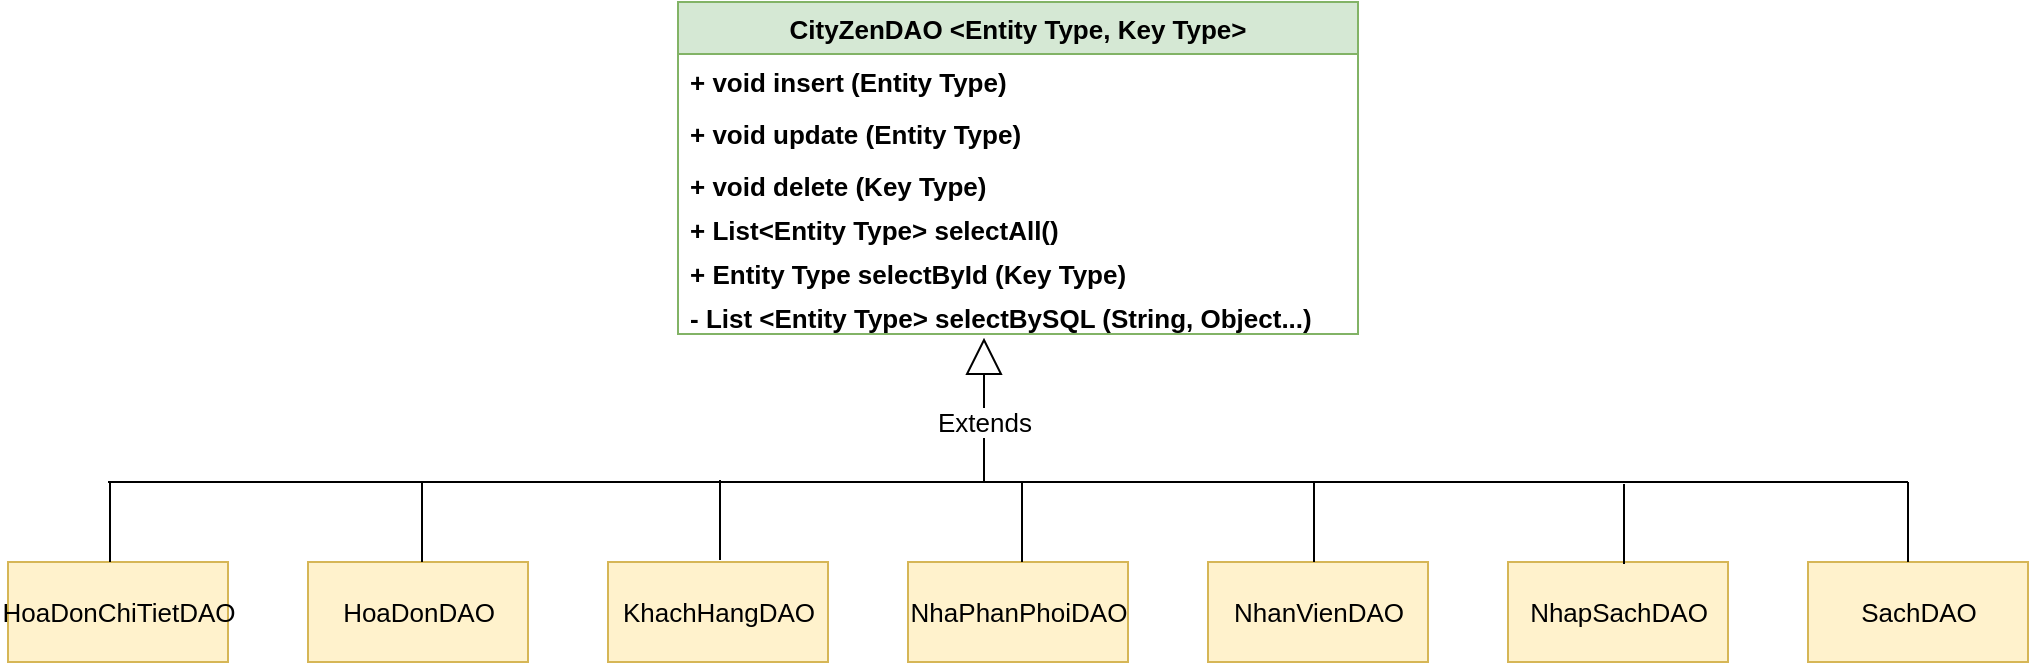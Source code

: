 <mxfile version="15.7.4" type="device" pages="5"><diagram id="RlpmyLaj0F6CDln86ksn" name="DAO"><mxGraphModel dx="4521" dy="688" grid="1" gridSize="10" guides="1" tooltips="1" connect="1" arrows="1" fold="1" page="1" pageScale="1" pageWidth="3300" pageHeight="4681" math="0" shadow="0"><root><mxCell id="0"/><mxCell id="1" parent="0"/><mxCell id="kPCr-TQAtI7xVItfPY0N-1" value="CityZenDAO &lt;Entity Type, Key Type&gt;" style="swimlane;fontStyle=1;childLayout=stackLayout;horizontal=1;startSize=26;fillColor=#d5e8d4;horizontalStack=0;resizeParent=1;resizeParentMax=0;resizeLast=0;collapsible=1;marginBottom=0;fontSize=13;strokeColor=#82b366;" vertex="1" parent="1"><mxGeometry x="325" y="20" width="340" height="166" as="geometry"/></mxCell><mxCell id="kPCr-TQAtI7xVItfPY0N-2" value="+ void insert (Entity Type)" style="text;strokeColor=none;fillColor=none;align=left;verticalAlign=top;spacingLeft=4;spacingRight=4;overflow=hidden;rotatable=0;points=[[0,0.5],[1,0.5]];portConstraint=eastwest;fontStyle=1;fontSize=13;" vertex="1" parent="kPCr-TQAtI7xVItfPY0N-1"><mxGeometry y="26" width="340" height="26" as="geometry"/></mxCell><mxCell id="kPCr-TQAtI7xVItfPY0N-3" value="+ void update (Entity Type)" style="text;strokeColor=none;fillColor=none;align=left;verticalAlign=top;spacingLeft=4;spacingRight=4;overflow=hidden;rotatable=0;points=[[0,0.5],[1,0.5]];portConstraint=eastwest;fontStyle=1;fontSize=13;" vertex="1" parent="kPCr-TQAtI7xVItfPY0N-1"><mxGeometry y="52" width="340" height="26" as="geometry"/></mxCell><mxCell id="kPCr-TQAtI7xVItfPY0N-4" value="+ void delete (Key Type)" style="text;strokeColor=none;fillColor=none;align=left;verticalAlign=top;spacingLeft=4;spacingRight=4;overflow=hidden;rotatable=0;points=[[0,0.5],[1,0.5]];portConstraint=eastwest;fontStyle=1;fontSize=13;" vertex="1" parent="kPCr-TQAtI7xVItfPY0N-1"><mxGeometry y="78" width="340" height="22" as="geometry"/></mxCell><mxCell id="kPCr-TQAtI7xVItfPY0N-6" value="+ List&lt;Entity Type&gt; selectAll()" style="text;strokeColor=none;fillColor=none;align=left;verticalAlign=top;spacingLeft=4;spacingRight=4;overflow=hidden;rotatable=0;points=[[0,0.5],[1,0.5]];portConstraint=eastwest;fontStyle=1;fontSize=13;" vertex="1" parent="kPCr-TQAtI7xVItfPY0N-1"><mxGeometry y="100" width="340" height="22" as="geometry"/></mxCell><mxCell id="kPCr-TQAtI7xVItfPY0N-7" value="+ Entity Type selectById (Key Type)" style="text;strokeColor=none;fillColor=none;align=left;verticalAlign=top;spacingLeft=4;spacingRight=4;overflow=hidden;rotatable=0;points=[[0,0.5],[1,0.5]];portConstraint=eastwest;fontStyle=1;fontSize=13;" vertex="1" parent="kPCr-TQAtI7xVItfPY0N-1"><mxGeometry y="122" width="340" height="22" as="geometry"/></mxCell><mxCell id="kPCr-TQAtI7xVItfPY0N-8" value="- List &lt;Entity Type&gt; selectBySQL (String, Object...)" style="text;strokeColor=none;fillColor=none;align=left;verticalAlign=top;spacingLeft=4;spacingRight=4;overflow=hidden;rotatable=0;points=[[0,0.5],[1,0.5]];portConstraint=eastwest;fontStyle=1;fontSize=13;" vertex="1" parent="kPCr-TQAtI7xVItfPY0N-1"><mxGeometry y="144" width="340" height="22" as="geometry"/></mxCell><mxCell id="kPCr-TQAtI7xVItfPY0N-10" value="HoaDonChiTietDAO" style="html=1;fontSize=13;fillColor=#fff2cc;strokeColor=#d6b656;" vertex="1" parent="1"><mxGeometry x="-10" y="300" width="110" height="50" as="geometry"/></mxCell><mxCell id="kPCr-TQAtI7xVItfPY0N-11" value="SachDAO" style="html=1;fontSize=13;fillColor=#fff2cc;strokeColor=#d6b656;" vertex="1" parent="1"><mxGeometry x="890" y="300" width="110" height="50" as="geometry"/></mxCell><mxCell id="kPCr-TQAtI7xVItfPY0N-12" value="NhaPhanPhoiDAO" style="html=1;fontSize=13;fillColor=#fff2cc;strokeColor=#d6b656;" vertex="1" parent="1"><mxGeometry x="440" y="300" width="110" height="50" as="geometry"/></mxCell><mxCell id="kPCr-TQAtI7xVItfPY0N-13" value="KhachHangDAO" style="html=1;fontSize=13;fillColor=#fff2cc;strokeColor=#d6b656;" vertex="1" parent="1"><mxGeometry x="290" y="300" width="110" height="50" as="geometry"/></mxCell><mxCell id="kPCr-TQAtI7xVItfPY0N-14" value="HoaDonDAO" style="html=1;fontSize=13;fillColor=#fff2cc;strokeColor=#d6b656;" vertex="1" parent="1"><mxGeometry x="140" y="300" width="110" height="50" as="geometry"/></mxCell><mxCell id="kPCr-TQAtI7xVItfPY0N-15" value="NhanVienDAO" style="html=1;fontSize=13;fillColor=#fff2cc;strokeColor=#d6b656;" vertex="1" parent="1"><mxGeometry x="590" y="300" width="110" height="50" as="geometry"/></mxCell><mxCell id="kPCr-TQAtI7xVItfPY0N-16" value="NhapSachDAO" style="html=1;fontSize=13;fillColor=#fff2cc;strokeColor=#d6b656;" vertex="1" parent="1"><mxGeometry x="740" y="300" width="110" height="50" as="geometry"/></mxCell><mxCell id="kPCr-TQAtI7xVItfPY0N-17" value="Extends" style="endArrow=block;endSize=16;endFill=0;html=1;rounded=0;fontSize=13;entryX=0.45;entryY=1.084;entryDx=0;entryDy=0;entryPerimeter=0;" edge="1" parent="1" target="kPCr-TQAtI7xVItfPY0N-8"><mxGeometry x="-0.168" width="160" relative="1" as="geometry"><mxPoint x="478" y="260" as="sourcePoint"/><mxPoint x="480" y="200" as="targetPoint"/><mxPoint as="offset"/></mxGeometry></mxCell><mxCell id="kPCr-TQAtI7xVItfPY0N-18" value="" style="endArrow=none;html=1;rounded=0;fontSize=13;" edge="1" parent="1"><mxGeometry relative="1" as="geometry"><mxPoint x="40" y="260" as="sourcePoint"/><mxPoint x="940" y="260" as="targetPoint"/></mxGeometry></mxCell><mxCell id="kPCr-TQAtI7xVItfPY0N-19" value="" style="endArrow=none;html=1;rounded=0;fontSize=13;entryX=0.5;entryY=0;entryDx=0;entryDy=0;" edge="1" parent="1"><mxGeometry relative="1" as="geometry"><mxPoint x="41" y="260" as="sourcePoint"/><mxPoint x="41" y="300" as="targetPoint"/></mxGeometry></mxCell><mxCell id="kPCr-TQAtI7xVItfPY0N-20" value="" style="endArrow=none;html=1;rounded=0;fontSize=13;entryX=0.5;entryY=0;entryDx=0;entryDy=0;" edge="1" parent="1"><mxGeometry relative="1" as="geometry"><mxPoint x="197" y="260" as="sourcePoint"/><mxPoint x="197" y="300" as="targetPoint"/></mxGeometry></mxCell><mxCell id="kPCr-TQAtI7xVItfPY0N-21" value="" style="endArrow=none;html=1;rounded=0;fontSize=13;entryX=0.5;entryY=0;entryDx=0;entryDy=0;" edge="1" parent="1"><mxGeometry relative="1" as="geometry"><mxPoint x="346" y="259" as="sourcePoint"/><mxPoint x="346" y="299" as="targetPoint"/></mxGeometry></mxCell><mxCell id="kPCr-TQAtI7xVItfPY0N-22" value="" style="endArrow=none;html=1;rounded=0;fontSize=13;entryX=0.5;entryY=0;entryDx=0;entryDy=0;" edge="1" parent="1"><mxGeometry relative="1" as="geometry"><mxPoint x="497" y="260" as="sourcePoint"/><mxPoint x="497" y="300" as="targetPoint"/></mxGeometry></mxCell><mxCell id="kPCr-TQAtI7xVItfPY0N-23" value="" style="endArrow=none;html=1;rounded=0;fontSize=13;entryX=0.5;entryY=0;entryDx=0;entryDy=0;" edge="1" parent="1"><mxGeometry relative="1" as="geometry"><mxPoint x="643" y="260" as="sourcePoint"/><mxPoint x="643" y="300" as="targetPoint"/></mxGeometry></mxCell><mxCell id="kPCr-TQAtI7xVItfPY0N-24" value="" style="endArrow=none;html=1;rounded=0;fontSize=13;entryX=0.5;entryY=0;entryDx=0;entryDy=0;" edge="1" parent="1"><mxGeometry relative="1" as="geometry"><mxPoint x="798" y="261" as="sourcePoint"/><mxPoint x="798" y="301" as="targetPoint"/></mxGeometry></mxCell><mxCell id="kPCr-TQAtI7xVItfPY0N-25" value="" style="endArrow=none;html=1;rounded=0;fontSize=13;entryX=0.5;entryY=0;entryDx=0;entryDy=0;" edge="1" parent="1"><mxGeometry relative="1" as="geometry"><mxPoint x="940" y="260" as="sourcePoint"/><mxPoint x="940" y="300" as="targetPoint"/></mxGeometry></mxCell></root></mxGraphModel></diagram><diagram id="jPr2bWql-nnEnqtsT91t" name="Entity"><mxGraphModel dx="1038" dy="528" grid="1" gridSize="10" guides="1" tooltips="1" connect="1" arrows="1" fold="1" page="1" pageScale="1" pageWidth="3300" pageHeight="4681" math="0" shadow="0"><root><mxCell id="ydd2uBJ-rmwP3JzzVdQx-0"/><mxCell id="ydd2uBJ-rmwP3JzzVdQx-1" parent="ydd2uBJ-rmwP3JzzVdQx-0"/><mxCell id="ydd2uBJ-rmwP3JzzVdQx-2" value="HoaDon" style="swimlane;fontStyle=0;childLayout=stackLayout;horizontal=1;startSize=26;horizontalStack=0;resizeParent=1;resizeParentMax=0;resizeLast=0;collapsible=1;marginBottom=0;align=center;fontSize=14;fillColor=#f8cecc;strokeColor=#b85450;" vertex="1" parent="ydd2uBJ-rmwP3JzzVdQx-1"><mxGeometry x="160" y="120" width="160" height="176" as="geometry"/></mxCell><mxCell id="ydd2uBJ-rmwP3JzzVdQx-3" value="Int MaHD" style="text;strokeColor=none;fillColor=none;spacingLeft=4;spacingRight=4;overflow=hidden;rotatable=0;points=[[0,0.5],[1,0.5]];portConstraint=eastwest;fontSize=12;" vertex="1" parent="ydd2uBJ-rmwP3JzzVdQx-2"><mxGeometry y="26" width="160" height="30" as="geometry"/></mxCell><mxCell id="ydd2uBJ-rmwP3JzzVdQx-4" value="Date NgayMua" style="text;strokeColor=none;fillColor=none;spacingLeft=4;spacingRight=4;overflow=hidden;rotatable=0;points=[[0,0.5],[1,0.5]];portConstraint=eastwest;fontSize=12;" vertex="1" parent="ydd2uBJ-rmwP3JzzVdQx-2"><mxGeometry y="56" width="160" height="30" as="geometry"/></mxCell><mxCell id="ydd2uBJ-rmwP3JzzVdQx-5" value="String MaNV" style="text;strokeColor=none;fillColor=none;spacingLeft=4;spacingRight=4;overflow=hidden;rotatable=0;points=[[0,0.5],[1,0.5]];portConstraint=eastwest;fontSize=12;" vertex="1" parent="ydd2uBJ-rmwP3JzzVdQx-2"><mxGeometry y="86" width="160" height="30" as="geometry"/></mxCell><mxCell id="ydd2uBJ-rmwP3JzzVdQx-6" value="String GhiChu" style="text;strokeColor=none;fillColor=none;spacingLeft=4;spacingRight=4;overflow=hidden;rotatable=0;points=[[0,0.5],[1,0.5]];portConstraint=eastwest;fontSize=12;" vertex="1" parent="ydd2uBJ-rmwP3JzzVdQx-2"><mxGeometry y="116" width="160" height="30" as="geometry"/></mxCell><mxCell id="ydd2uBJ-rmwP3JzzVdQx-7" value="Int MaKH" style="text;strokeColor=none;fillColor=none;spacingLeft=4;spacingRight=4;overflow=hidden;rotatable=0;points=[[0,0.5],[1,0.5]];portConstraint=eastwest;fontSize=12;" vertex="1" parent="ydd2uBJ-rmwP3JzzVdQx-2"><mxGeometry y="146" width="160" height="30" as="geometry"/></mxCell><mxCell id="ydd2uBJ-rmwP3JzzVdQx-8" value="HoaDonChiTiet" style="swimlane;fontStyle=0;childLayout=stackLayout;horizontal=1;startSize=26;horizontalStack=0;resizeParent=1;resizeParentMax=0;resizeLast=0;collapsible=1;marginBottom=0;align=center;fontSize=14;fillColor=#f8cecc;strokeColor=#b85450;" vertex="1" parent="ydd2uBJ-rmwP3JzzVdQx-1"><mxGeometry x="360" y="120" width="160" height="176" as="geometry"/></mxCell><mxCell id="ydd2uBJ-rmwP3JzzVdQx-9" value="Int MaHDCT" style="text;strokeColor=none;fillColor=none;spacingLeft=4;spacingRight=4;overflow=hidden;rotatable=0;points=[[0,0.5],[1,0.5]];portConstraint=eastwest;fontSize=12;" vertex="1" parent="ydd2uBJ-rmwP3JzzVdQx-8"><mxGeometry y="26" width="160" height="30" as="geometry"/></mxCell><mxCell id="ydd2uBJ-rmwP3JzzVdQx-10" value="String MaSach" style="text;strokeColor=none;fillColor=none;spacingLeft=4;spacingRight=4;overflow=hidden;rotatable=0;points=[[0,0.5],[1,0.5]];portConstraint=eastwest;fontSize=12;" vertex="1" parent="ydd2uBJ-rmwP3JzzVdQx-8"><mxGeometry y="56" width="160" height="30" as="geometry"/></mxCell><mxCell id="ydd2uBJ-rmwP3JzzVdQx-11" value="Int MaHD" style="text;strokeColor=none;fillColor=none;spacingLeft=4;spacingRight=4;overflow=hidden;rotatable=0;points=[[0,0.5],[1,0.5]];portConstraint=eastwest;fontSize=12;" vertex="1" parent="ydd2uBJ-rmwP3JzzVdQx-8"><mxGeometry y="86" width="160" height="30" as="geometry"/></mxCell><mxCell id="ydd2uBJ-rmwP3JzzVdQx-12" value="Int soLuong" style="text;strokeColor=none;fillColor=none;spacingLeft=4;spacingRight=4;overflow=hidden;rotatable=0;points=[[0,0.5],[1,0.5]];portConstraint=eastwest;fontSize=12;" vertex="1" parent="ydd2uBJ-rmwP3JzzVdQx-8"><mxGeometry y="116" width="160" height="30" as="geometry"/></mxCell><mxCell id="ydd2uBJ-rmwP3JzzVdQx-13" value="Float gia" style="text;strokeColor=none;fillColor=none;spacingLeft=4;spacingRight=4;overflow=hidden;rotatable=0;points=[[0,0.5],[1,0.5]];portConstraint=eastwest;fontSize=12;" vertex="1" parent="ydd2uBJ-rmwP3JzzVdQx-8"><mxGeometry y="146" width="160" height="30" as="geometry"/></mxCell><mxCell id="ydd2uBJ-rmwP3JzzVdQx-14" value="KhachHang" style="swimlane;fontStyle=0;childLayout=stackLayout;horizontal=1;startSize=26;horizontalStack=0;resizeParent=1;resizeParentMax=0;resizeLast=0;collapsible=1;marginBottom=0;align=center;fontSize=14;fillColor=#f8cecc;strokeColor=#b85450;" vertex="1" parent="ydd2uBJ-rmwP3JzzVdQx-1"><mxGeometry x="960" y="120" width="160" height="296" as="geometry"/></mxCell><mxCell id="ydd2uBJ-rmwP3JzzVdQx-15" value="Int MaKH" style="text;strokeColor=none;fillColor=none;spacingLeft=4;spacingRight=4;overflow=hidden;rotatable=0;points=[[0,0.5],[1,0.5]];portConstraint=eastwest;fontSize=12;" vertex="1" parent="ydd2uBJ-rmwP3JzzVdQx-14"><mxGeometry y="26" width="160" height="30" as="geometry"/></mxCell><mxCell id="ydd2uBJ-rmwP3JzzVdQx-16" value="String TenKH" style="text;strokeColor=none;fillColor=none;spacingLeft=4;spacingRight=4;overflow=hidden;rotatable=0;points=[[0,0.5],[1,0.5]];portConstraint=eastwest;fontSize=12;" vertex="1" parent="ydd2uBJ-rmwP3JzzVdQx-14"><mxGeometry y="56" width="160" height="30" as="geometry"/></mxCell><mxCell id="ydd2uBJ-rmwP3JzzVdQx-17" value="String gioiTinh" style="text;strokeColor=none;fillColor=none;spacingLeft=4;spacingRight=4;overflow=hidden;rotatable=0;points=[[0,0.5],[1,0.5]];portConstraint=eastwest;fontSize=12;" vertex="1" parent="ydd2uBJ-rmwP3JzzVdQx-14"><mxGeometry y="86" width="160" height="30" as="geometry"/></mxCell><mxCell id="ydd2uBJ-rmwP3JzzVdQx-18" value="String Sdt" style="text;strokeColor=none;fillColor=none;spacingLeft=4;spacingRight=4;overflow=hidden;rotatable=0;points=[[0,0.5],[1,0.5]];portConstraint=eastwest;fontSize=12;" vertex="1" parent="ydd2uBJ-rmwP3JzzVdQx-14"><mxGeometry y="116" width="160" height="30" as="geometry"/></mxCell><mxCell id="ydd2uBJ-rmwP3JzzVdQx-19" value="Date ngaySinh" style="text;strokeColor=none;fillColor=none;spacingLeft=4;spacingRight=4;overflow=hidden;rotatable=0;points=[[0,0.5],[1,0.5]];portConstraint=eastwest;fontSize=12;" vertex="1" parent="ydd2uBJ-rmwP3JzzVdQx-14"><mxGeometry y="146" width="160" height="30" as="geometry"/></mxCell><mxCell id="ydd2uBJ-rmwP3JzzVdQx-20" value="String diaChi" style="text;strokeColor=none;fillColor=none;spacingLeft=4;spacingRight=4;overflow=hidden;rotatable=0;points=[[0,0.5],[1,0.5]];portConstraint=eastwest;fontSize=12;" vertex="1" parent="ydd2uBJ-rmwP3JzzVdQx-14"><mxGeometry y="176" width="160" height="30" as="geometry"/></mxCell><mxCell id="ydd2uBJ-rmwP3JzzVdQx-21" value="String ghiChu" style="text;strokeColor=none;fillColor=none;spacingLeft=4;spacingRight=4;overflow=hidden;rotatable=0;points=[[0,0.5],[1,0.5]];portConstraint=eastwest;fontSize=12;" vertex="1" parent="ydd2uBJ-rmwP3JzzVdQx-14"><mxGeometry y="206" width="160" height="30" as="geometry"/></mxCell><mxCell id="ydd2uBJ-rmwP3JzzVdQx-22" value="Int capKH" style="text;strokeColor=none;fillColor=none;spacingLeft=4;spacingRight=4;overflow=hidden;rotatable=0;points=[[0,0.5],[1,0.5]];portConstraint=eastwest;fontSize=12;" vertex="1" parent="ydd2uBJ-rmwP3JzzVdQx-14"><mxGeometry y="236" width="160" height="30" as="geometry"/></mxCell><mxCell id="ydd2uBJ-rmwP3JzzVdQx-23" value="String Hinh" style="text;strokeColor=none;fillColor=none;spacingLeft=4;spacingRight=4;overflow=hidden;rotatable=0;points=[[0,0.5],[1,0.5]];portConstraint=eastwest;fontSize=12;" vertex="1" parent="ydd2uBJ-rmwP3JzzVdQx-14"><mxGeometry y="266" width="160" height="30" as="geometry"/></mxCell><mxCell id="ydd2uBJ-rmwP3JzzVdQx-24" value="NhaPhanPhoi" style="swimlane;fontStyle=0;childLayout=stackLayout;horizontal=1;startSize=26;horizontalStack=0;resizeParent=1;resizeParentMax=0;resizeLast=0;collapsible=1;marginBottom=0;align=center;fontSize=14;fillColor=#f8cecc;strokeColor=#b85450;" vertex="1" parent="ydd2uBJ-rmwP3JzzVdQx-1"><mxGeometry x="360" y="330" width="160" height="236" as="geometry"/></mxCell><mxCell id="ydd2uBJ-rmwP3JzzVdQx-25" value="Int maNPP" style="text;strokeColor=none;fillColor=none;spacingLeft=4;spacingRight=4;overflow=hidden;rotatable=0;points=[[0,0.5],[1,0.5]];portConstraint=eastwest;fontSize=12;" vertex="1" parent="ydd2uBJ-rmwP3JzzVdQx-24"><mxGeometry y="26" width="160" height="30" as="geometry"/></mxCell><mxCell id="ydd2uBJ-rmwP3JzzVdQx-26" value="String tenNPP" style="text;strokeColor=none;fillColor=none;spacingLeft=4;spacingRight=4;overflow=hidden;rotatable=0;points=[[0,0.5],[1,0.5]];portConstraint=eastwest;fontSize=12;" vertex="1" parent="ydd2uBJ-rmwP3JzzVdQx-24"><mxGeometry y="56" width="160" height="30" as="geometry"/></mxCell><mxCell id="ydd2uBJ-rmwP3JzzVdQx-27" value="String diaChi" style="text;strokeColor=none;fillColor=none;spacingLeft=4;spacingRight=4;overflow=hidden;rotatable=0;points=[[0,0.5],[1,0.5]];portConstraint=eastwest;fontSize=12;" vertex="1" parent="ydd2uBJ-rmwP3JzzVdQx-24"><mxGeometry y="86" width="160" height="30" as="geometry"/></mxCell><mxCell id="ydd2uBJ-rmwP3JzzVdQx-28" value="String sdt" style="text;strokeColor=none;fillColor=none;spacingLeft=4;spacingRight=4;overflow=hidden;rotatable=0;points=[[0,0.5],[1,0.5]];portConstraint=eastwest;fontSize=12;" vertex="1" parent="ydd2uBJ-rmwP3JzzVdQx-24"><mxGeometry y="116" width="160" height="30" as="geometry"/></mxCell><mxCell id="ydd2uBJ-rmwP3JzzVdQx-29" value="String email" style="text;strokeColor=none;fillColor=none;spacingLeft=4;spacingRight=4;overflow=hidden;rotatable=0;points=[[0,0.5],[1,0.5]];portConstraint=eastwest;fontSize=12;" vertex="1" parent="ydd2uBJ-rmwP3JzzVdQx-24"><mxGeometry y="146" width="160" height="30" as="geometry"/></mxCell><mxCell id="ydd2uBJ-rmwP3JzzVdQx-30" value="String ghiChu" style="text;strokeColor=none;fillColor=none;spacingLeft=4;spacingRight=4;overflow=hidden;rotatable=0;points=[[0,0.5],[1,0.5]];portConstraint=eastwest;fontSize=12;" vertex="1" parent="ydd2uBJ-rmwP3JzzVdQx-24"><mxGeometry y="176" width="160" height="30" as="geometry"/></mxCell><mxCell id="ydd2uBJ-rmwP3JzzVdQx-31" value="String Logo" style="text;strokeColor=none;fillColor=none;spacingLeft=4;spacingRight=4;overflow=hidden;rotatable=0;points=[[0,0.5],[1,0.5]];portConstraint=eastwest;fontSize=12;" vertex="1" parent="ydd2uBJ-rmwP3JzzVdQx-24"><mxGeometry y="206" width="160" height="30" as="geometry"/></mxCell><mxCell id="ydd2uBJ-rmwP3JzzVdQx-32" value="NhanVien" style="swimlane;fontStyle=0;childLayout=stackLayout;horizontal=1;startSize=26;horizontalStack=0;resizeParent=1;resizeParentMax=0;resizeLast=0;collapsible=1;marginBottom=0;align=center;fontSize=14;fillColor=#f8cecc;strokeColor=#b85450;" vertex="1" parent="ydd2uBJ-rmwP3JzzVdQx-1"><mxGeometry x="560" y="120" width="160" height="356" as="geometry"/></mxCell><mxCell id="ydd2uBJ-rmwP3JzzVdQx-33" value="String maNV" style="text;strokeColor=none;fillColor=none;spacingLeft=4;spacingRight=4;overflow=hidden;rotatable=0;points=[[0,0.5],[1,0.5]];portConstraint=eastwest;fontSize=12;" vertex="1" parent="ydd2uBJ-rmwP3JzzVdQx-32"><mxGeometry y="26" width="160" height="30" as="geometry"/></mxCell><mxCell id="ydd2uBJ-rmwP3JzzVdQx-34" value="String tenNV" style="text;strokeColor=none;fillColor=none;spacingLeft=4;spacingRight=4;overflow=hidden;rotatable=0;points=[[0,0.5],[1,0.5]];portConstraint=eastwest;fontSize=12;" vertex="1" parent="ydd2uBJ-rmwP3JzzVdQx-32"><mxGeometry y="56" width="160" height="30" as="geometry"/></mxCell><mxCell id="ydd2uBJ-rmwP3JzzVdQx-35" value="String gioiTinh" style="text;strokeColor=none;fillColor=none;spacingLeft=4;spacingRight=4;overflow=hidden;rotatable=0;points=[[0,0.5],[1,0.5]];portConstraint=eastwest;fontSize=12;" vertex="1" parent="ydd2uBJ-rmwP3JzzVdQx-32"><mxGeometry y="86" width="160" height="30" as="geometry"/></mxCell><mxCell id="ydd2uBJ-rmwP3JzzVdQx-36" value="String sdt" style="text;strokeColor=none;fillColor=none;spacingLeft=4;spacingRight=4;overflow=hidden;rotatable=0;points=[[0,0.5],[1,0.5]];portConstraint=eastwest;fontSize=12;" vertex="1" parent="ydd2uBJ-rmwP3JzzVdQx-32"><mxGeometry y="116" width="160" height="30" as="geometry"/></mxCell><mxCell id="ydd2uBJ-rmwP3JzzVdQx-37" value="Date ngaySinh" style="text;strokeColor=none;fillColor=none;spacingLeft=4;spacingRight=4;overflow=hidden;rotatable=0;points=[[0,0.5],[1,0.5]];portConstraint=eastwest;fontSize=12;" vertex="1" parent="ydd2uBJ-rmwP3JzzVdQx-32"><mxGeometry y="146" width="160" height="30" as="geometry"/></mxCell><mxCell id="ydd2uBJ-rmwP3JzzVdQx-38" value="String email" style="text;strokeColor=none;fillColor=none;spacingLeft=4;spacingRight=4;overflow=hidden;rotatable=0;points=[[0,0.5],[1,0.5]];portConstraint=eastwest;fontSize=12;" vertex="1" parent="ydd2uBJ-rmwP3JzzVdQx-32"><mxGeometry y="176" width="160" height="30" as="geometry"/></mxCell><mxCell id="ydd2uBJ-rmwP3JzzVdQx-39" value="boolean vaiTro" style="text;strokeColor=none;fillColor=none;spacingLeft=4;spacingRight=4;overflow=hidden;rotatable=0;points=[[0,0.5],[1,0.5]];portConstraint=eastwest;fontSize=12;" vertex="1" parent="ydd2uBJ-rmwP3JzzVdQx-32"><mxGeometry y="206" width="160" height="30" as="geometry"/></mxCell><mxCell id="ydd2uBJ-rmwP3JzzVdQx-40" value="String matKhau" style="text;strokeColor=none;fillColor=none;spacingLeft=4;spacingRight=4;overflow=hidden;rotatable=0;points=[[0,0.5],[1,0.5]];portConstraint=eastwest;fontSize=12;" vertex="1" parent="ydd2uBJ-rmwP3JzzVdQx-32"><mxGeometry y="236" width="160" height="30" as="geometry"/></mxCell><mxCell id="ydd2uBJ-rmwP3JzzVdQx-41" value="String diaChi" style="text;strokeColor=none;fillColor=none;spacingLeft=4;spacingRight=4;overflow=hidden;rotatable=0;points=[[0,0.5],[1,0.5]];portConstraint=eastwest;fontSize=12;" vertex="1" parent="ydd2uBJ-rmwP3JzzVdQx-32"><mxGeometry y="266" width="160" height="30" as="geometry"/></mxCell><mxCell id="ydd2uBJ-rmwP3JzzVdQx-42" value="String ghiChu" style="text;strokeColor=none;fillColor=none;spacingLeft=4;spacingRight=4;overflow=hidden;rotatable=0;points=[[0,0.5],[1,0.5]];portConstraint=eastwest;fontSize=12;" vertex="1" parent="ydd2uBJ-rmwP3JzzVdQx-32"><mxGeometry y="296" width="160" height="30" as="geometry"/></mxCell><mxCell id="ydd2uBJ-rmwP3JzzVdQx-43" value="String hinh" style="text;strokeColor=none;fillColor=none;spacingLeft=4;spacingRight=4;overflow=hidden;rotatable=0;points=[[0,0.5],[1,0.5]];portConstraint=eastwest;fontSize=12;" vertex="1" parent="ydd2uBJ-rmwP3JzzVdQx-32"><mxGeometry y="326" width="160" height="30" as="geometry"/></mxCell><mxCell id="ydd2uBJ-rmwP3JzzVdQx-44" value="NhapSach" style="swimlane;fontStyle=0;childLayout=stackLayout;horizontal=1;startSize=26;horizontalStack=0;resizeParent=1;resizeParentMax=0;resizeLast=0;collapsible=1;marginBottom=0;align=center;fontSize=14;fillColor=#f8cecc;strokeColor=#b85450;" vertex="1" parent="ydd2uBJ-rmwP3JzzVdQx-1"><mxGeometry x="160" y="330" width="160" height="266" as="geometry"/></mxCell><mxCell id="ydd2uBJ-rmwP3JzzVdQx-45" value="Int maLH" style="text;strokeColor=none;fillColor=none;spacingLeft=4;spacingRight=4;overflow=hidden;rotatable=0;points=[[0,0.5],[1,0.5]];portConstraint=eastwest;fontSize=12;" vertex="1" parent="ydd2uBJ-rmwP3JzzVdQx-44"><mxGeometry y="26" width="160" height="30" as="geometry"/></mxCell><mxCell id="ydd2uBJ-rmwP3JzzVdQx-46" value="Date ngayNhap" style="text;strokeColor=none;fillColor=none;spacingLeft=4;spacingRight=4;overflow=hidden;rotatable=0;points=[[0,0.5],[1,0.5]];portConstraint=eastwest;fontSize=12;" vertex="1" parent="ydd2uBJ-rmwP3JzzVdQx-44"><mxGeometry y="56" width="160" height="30" as="geometry"/></mxCell><mxCell id="ydd2uBJ-rmwP3JzzVdQx-47" value="Int maNPP" style="text;strokeColor=none;fillColor=none;spacingLeft=4;spacingRight=4;overflow=hidden;rotatable=0;points=[[0,0.5],[1,0.5]];portConstraint=eastwest;fontSize=12;" vertex="1" parent="ydd2uBJ-rmwP3JzzVdQx-44"><mxGeometry y="86" width="160" height="30" as="geometry"/></mxCell><mxCell id="ydd2uBJ-rmwP3JzzVdQx-48" value="String maNV" style="text;strokeColor=none;fillColor=none;spacingLeft=4;spacingRight=4;overflow=hidden;rotatable=0;points=[[0,0.5],[1,0.5]];portConstraint=eastwest;fontSize=12;" vertex="1" parent="ydd2uBJ-rmwP3JzzVdQx-44"><mxGeometry y="116" width="160" height="30" as="geometry"/></mxCell><mxCell id="ydd2uBJ-rmwP3JzzVdQx-49" value="String maSach" style="text;strokeColor=none;fillColor=none;spacingLeft=4;spacingRight=4;overflow=hidden;rotatable=0;points=[[0,0.5],[1,0.5]];portConstraint=eastwest;fontSize=12;" vertex="1" parent="ydd2uBJ-rmwP3JzzVdQx-44"><mxGeometry y="146" width="160" height="30" as="geometry"/></mxCell><mxCell id="ydd2uBJ-rmwP3JzzVdQx-50" value="Float giaNhap" style="text;strokeColor=none;fillColor=none;spacingLeft=4;spacingRight=4;overflow=hidden;rotatable=0;points=[[0,0.5],[1,0.5]];portConstraint=eastwest;fontSize=12;" vertex="1" parent="ydd2uBJ-rmwP3JzzVdQx-44"><mxGeometry y="176" width="160" height="30" as="geometry"/></mxCell><mxCell id="ydd2uBJ-rmwP3JzzVdQx-51" value="Int soLuong" style="text;strokeColor=none;fillColor=none;spacingLeft=4;spacingRight=4;overflow=hidden;rotatable=0;points=[[0,0.5],[1,0.5]];portConstraint=eastwest;fontSize=12;" vertex="1" parent="ydd2uBJ-rmwP3JzzVdQx-44"><mxGeometry y="206" width="160" height="30" as="geometry"/></mxCell><mxCell id="ydd2uBJ-rmwP3JzzVdQx-52" value="String ghiChu" style="text;strokeColor=none;fillColor=none;spacingLeft=4;spacingRight=4;overflow=hidden;rotatable=0;points=[[0,0.5],[1,0.5]];portConstraint=eastwest;fontSize=12;" vertex="1" parent="ydd2uBJ-rmwP3JzzVdQx-44"><mxGeometry y="236" width="160" height="30" as="geometry"/></mxCell><mxCell id="ydd2uBJ-rmwP3JzzVdQx-53" value="Sach" style="swimlane;fontStyle=0;childLayout=stackLayout;horizontal=1;startSize=26;horizontalStack=0;resizeParent=1;resizeParentMax=0;resizeLast=0;collapsible=1;marginBottom=0;align=center;fontSize=14;fillColor=#f8cecc;strokeColor=#b85450;" vertex="1" parent="ydd2uBJ-rmwP3JzzVdQx-1"><mxGeometry x="760" y="120" width="160" height="326" as="geometry"/></mxCell><mxCell id="ydd2uBJ-rmwP3JzzVdQx-54" value="String maSach" style="text;strokeColor=none;fillColor=none;spacingLeft=4;spacingRight=4;overflow=hidden;rotatable=0;points=[[0,0.5],[1,0.5]];portConstraint=eastwest;fontSize=12;" vertex="1" parent="ydd2uBJ-rmwP3JzzVdQx-53"><mxGeometry y="26" width="160" height="30" as="geometry"/></mxCell><mxCell id="ydd2uBJ-rmwP3JzzVdQx-55" value="String tenSach" style="text;strokeColor=none;fillColor=none;spacingLeft=4;spacingRight=4;overflow=hidden;rotatable=0;points=[[0,0.5],[1,0.5]];portConstraint=eastwest;fontSize=12;" vertex="1" parent="ydd2uBJ-rmwP3JzzVdQx-53"><mxGeometry y="56" width="160" height="30" as="geometry"/></mxCell><mxCell id="ydd2uBJ-rmwP3JzzVdQx-56" value="String tacGia" style="text;strokeColor=none;fillColor=none;spacingLeft=4;spacingRight=4;overflow=hidden;rotatable=0;points=[[0,0.5],[1,0.5]];portConstraint=eastwest;fontSize=12;" vertex="1" parent="ydd2uBJ-rmwP3JzzVdQx-53"><mxGeometry y="86" width="160" height="30" as="geometry"/></mxCell><mxCell id="ydd2uBJ-rmwP3JzzVdQx-57" value="Int soTrang" style="text;strokeColor=none;fillColor=none;spacingLeft=4;spacingRight=4;overflow=hidden;rotatable=0;points=[[0,0.5],[1,0.5]];portConstraint=eastwest;fontSize=12;" vertex="1" parent="ydd2uBJ-rmwP3JzzVdQx-53"><mxGeometry y="116" width="160" height="30" as="geometry"/></mxCell><mxCell id="ydd2uBJ-rmwP3JzzVdQx-58" value="String diaChi" style="text;strokeColor=none;fillColor=none;spacingLeft=4;spacingRight=4;overflow=hidden;rotatable=0;points=[[0,0.5],[1,0.5]];portConstraint=eastwest;fontSize=12;" vertex="1" parent="ydd2uBJ-rmwP3JzzVdQx-53"><mxGeometry y="146" width="160" height="30" as="geometry"/></mxCell><mxCell id="ydd2uBJ-rmwP3JzzVdQx-59" value="Float gia" style="text;strokeColor=none;fillColor=none;spacingLeft=4;spacingRight=4;overflow=hidden;rotatable=0;points=[[0,0.5],[1,0.5]];portConstraint=eastwest;fontSize=12;" vertex="1" parent="ydd2uBJ-rmwP3JzzVdQx-53"><mxGeometry y="176" width="160" height="30" as="geometry"/></mxCell><mxCell id="ydd2uBJ-rmwP3JzzVdQx-60" value="String viTri" style="text;strokeColor=none;fillColor=none;spacingLeft=4;spacingRight=4;overflow=hidden;rotatable=0;points=[[0,0.5],[1,0.5]];portConstraint=eastwest;fontSize=12;" vertex="1" parent="ydd2uBJ-rmwP3JzzVdQx-53"><mxGeometry y="206" width="160" height="30" as="geometry"/></mxCell><mxCell id="ydd2uBJ-rmwP3JzzVdQx-61" value="String tenLoai" style="text;strokeColor=none;fillColor=none;spacingLeft=4;spacingRight=4;overflow=hidden;rotatable=0;points=[[0,0.5],[1,0.5]];portConstraint=eastwest;fontSize=12;" vertex="1" parent="ydd2uBJ-rmwP3JzzVdQx-53"><mxGeometry y="236" width="160" height="30" as="geometry"/></mxCell><mxCell id="ydd2uBJ-rmwP3JzzVdQx-62" value="String nhaXuatBan" style="text;strokeColor=none;fillColor=none;spacingLeft=4;spacingRight=4;overflow=hidden;rotatable=0;points=[[0,0.5],[1,0.5]];portConstraint=eastwest;fontSize=12;" vertex="1" parent="ydd2uBJ-rmwP3JzzVdQx-53"><mxGeometry y="266" width="160" height="30" as="geometry"/></mxCell><mxCell id="ydd2uBJ-rmwP3JzzVdQx-63" value="String hinh" style="text;strokeColor=none;fillColor=none;spacingLeft=4;spacingRight=4;overflow=hidden;rotatable=0;points=[[0,0.5],[1,0.5]];portConstraint=eastwest;fontSize=12;" vertex="1" parent="ydd2uBJ-rmwP3JzzVdQx-53"><mxGeometry y="296" width="160" height="30" as="geometry"/></mxCell></root></mxGraphModel></diagram><diagram id="n7D4Uog1NyjR6PC7KONn" name="XJDBC"><mxGraphModel dx="1038" dy="528" grid="1" gridSize="10" guides="1" tooltips="1" connect="1" arrows="1" fold="1" page="1" pageScale="1" pageWidth="3300" pageHeight="4681" math="0" shadow="0"><root><mxCell id="3EOMqejFLDHFXL1rILLo-0"/><mxCell id="3EOMqejFLDHFXL1rILLo-1" parent="3EOMqejFLDHFXL1rILLo-0"/><mxCell id="3EOMqejFLDHFXL1rILLo-3" value="" style="rounded=0;whiteSpace=wrap;html=1;fontSize=13;fillColor=#f5f5f5;fontColor=#333333;strokeColor=#666666;" vertex="1" parent="3EOMqejFLDHFXL1rILLo-1"><mxGeometry x="500" y="350" width="390" height="310" as="geometry"/></mxCell><mxCell id="3EOMqejFLDHFXL1rILLo-4" value="Database" style="shape=datastore;whiteSpace=wrap;html=1;fontSize=13;fillColor=#0050ef;strokeColor=#001DBC;fontColor=#ffffff;" vertex="1" parent="3EOMqejFLDHFXL1rILLo-1"><mxGeometry x="360" y="472.5" width="100" height="105" as="geometry"/></mxCell><mxCell id="3EOMqejFLDHFXL1rILLo-5" value="getStmt(String sql, Object...args)" style="swimlane;horizontal=0;fontSize=13;strokeColor=#b85450;fillColor=#f8cecc;" vertex="1" parent="3EOMqejFLDHFXL1rILLo-1"><mxGeometry x="520" y="400" width="350" height="250" as="geometry"/></mxCell><mxCell id="3EOMqejFLDHFXL1rILLo-6" value="&lt;font color=&quot;#0f0400&quot; style=&quot;font-size: 14px;&quot;&gt;update(String sql, Object...args)&lt;/font&gt;" style="rounded=0;whiteSpace=wrap;html=1;fontSize=14;strokeColor=#d6b656;fillColor=#fff2cc;fontStyle=1" vertex="1" parent="3EOMqejFLDHFXL1rILLo-5"><mxGeometry x="80" y="20" width="250" height="40" as="geometry"/></mxCell><mxCell id="3EOMqejFLDHFXL1rILLo-7" value="&lt;font color=&quot;#0f0400&quot; style=&quot;font-size: 14px;&quot;&gt;query(String sql, Object...args)&lt;/font&gt;" style="rounded=0;whiteSpace=wrap;html=1;fontSize=14;strokeColor=#d6b656;fillColor=#fff2cc;fontStyle=1" vertex="1" parent="3EOMqejFLDHFXL1rILLo-1"><mxGeometry x="600" y="505" width="250" height="40" as="geometry"/></mxCell><mxCell id="3EOMqejFLDHFXL1rILLo-8" value="&lt;font color=&quot;#0f0400&quot; style=&quot;font-size: 14px;&quot;&gt;value(String sql, Object...args)&lt;/font&gt;" style="rounded=0;whiteSpace=wrap;html=1;fontSize=14;strokeColor=#d6b656;fillColor=#fff2cc;fontStyle=1" vertex="1" parent="3EOMqejFLDHFXL1rILLo-1"><mxGeometry x="600" y="590" width="250" height="40" as="geometry"/></mxCell><mxCell id="3EOMqejFLDHFXL1rILLo-9" value="" style="endArrow=classic;startArrow=classic;html=1;rounded=0;fontSize=14;fontColor=#0F0400;entryX=0;entryY=0.5;entryDx=0;entryDy=0;exitX=1;exitY=0.5;exitDx=0;exitDy=0;fillColor=#fa6800;strokeColor=#FF8000;" edge="1" parent="3EOMqejFLDHFXL1rILLo-1" source="3EOMqejFLDHFXL1rILLo-4" target="3EOMqejFLDHFXL1rILLo-5"><mxGeometry width="50" height="50" relative="1" as="geometry"><mxPoint x="470" y="560" as="sourcePoint"/><mxPoint x="520" y="510" as="targetPoint"/></mxGeometry></mxCell><mxCell id="3EOMqejFLDHFXL1rILLo-10" value="" style="endArrow=classic;html=1;rounded=0;fontSize=14;fontColor=#0F0400;exitX=0;exitY=0.5;exitDx=0;exitDy=0;entryX=0.067;entryY=0.499;entryDx=0;entryDy=0;entryPerimeter=0;fillColor=#f0a30a;strokeColor=#FF8000;" edge="1" parent="3EOMqejFLDHFXL1rILLo-1" source="3EOMqejFLDHFXL1rILLo-7" target="3EOMqejFLDHFXL1rILLo-5"><mxGeometry width="50" height="50" relative="1" as="geometry"><mxPoint x="600" y="370" as="sourcePoint"/><mxPoint x="650" y="320" as="targetPoint"/></mxGeometry></mxCell><mxCell id="3EOMqejFLDHFXL1rILLo-11" value="" style="endArrow=classic;html=1;rounded=0;fontSize=14;fontColor=#0F0400;exitX=0;exitY=0.5;exitDx=0;exitDy=0;entryX=0.067;entryY=0.499;entryDx=0;entryDy=0;entryPerimeter=0;fillColor=#fa6800;strokeColor=#FF8000;" edge="1" parent="3EOMqejFLDHFXL1rILLo-1"><mxGeometry width="50" height="50" relative="1" as="geometry"><mxPoint x="600" y="441" as="sourcePoint"/><mxPoint x="543.45" y="440.75" as="targetPoint"/></mxGeometry></mxCell><mxCell id="3EOMqejFLDHFXL1rILLo-12" value="" style="endArrow=classic;html=1;rounded=0;fontSize=14;fontColor=#0F0400;exitX=0.5;exitY=0;exitDx=0;exitDy=0;entryX=0.5;entryY=1;entryDx=0;entryDy=0;fillColor=#fa6800;strokeColor=#FF8000;" edge="1" parent="3EOMqejFLDHFXL1rILLo-1" source="3EOMqejFLDHFXL1rILLo-8" target="3EOMqejFLDHFXL1rILLo-7"><mxGeometry width="50" height="50" relative="1" as="geometry"><mxPoint x="715" y="590" as="sourcePoint"/><mxPoint x="658.45" y="589.75" as="targetPoint"/></mxGeometry></mxCell><mxCell id="3EOMqejFLDHFXL1rILLo-17" value="" style="endArrow=classic;html=1;rounded=0;fontSize=14;fontColor=#0F0400;strokeColor=#FF8000;entryX=1;entryY=0.5;entryDx=0;entryDy=0;" edge="1" parent="3EOMqejFLDHFXL1rILLo-1" target="3EOMqejFLDHFXL1rILLo-6"><mxGeometry width="50" height="50" relative="1" as="geometry"><mxPoint x="1120" y="440" as="sourcePoint"/><mxPoint x="970" y="380" as="targetPoint"/></mxGeometry></mxCell><mxCell id="3EOMqejFLDHFXL1rILLo-18" value="" style="endArrow=classic;html=1;rounded=0;fontSize=14;fontColor=#0F0400;strokeColor=#FF8000;entryX=1;entryY=0.5;entryDx=0;entryDy=0;" edge="1" parent="3EOMqejFLDHFXL1rILLo-1" target="3EOMqejFLDHFXL1rILLo-7"><mxGeometry width="50" height="50" relative="1" as="geometry"><mxPoint x="1120" y="525" as="sourcePoint"/><mxPoint x="860" y="450" as="targetPoint"/></mxGeometry></mxCell><mxCell id="3EOMqejFLDHFXL1rILLo-19" value="" style="endArrow=classic;html=1;rounded=0;fontSize=14;fontColor=#0F0400;strokeColor=#FF8000;entryX=1;entryY=0.5;entryDx=0;entryDy=0;" edge="1" parent="3EOMqejFLDHFXL1rILLo-1" target="3EOMqejFLDHFXL1rILLo-8"><mxGeometry width="50" height="50" relative="1" as="geometry"><mxPoint x="1120" y="610" as="sourcePoint"/><mxPoint x="870" y="460" as="targetPoint"/></mxGeometry></mxCell><mxCell id="3EOMqejFLDHFXL1rILLo-20" value="String sql, Object[] args" style="text;html=1;strokeColor=none;fillColor=none;align=center;verticalAlign=middle;whiteSpace=wrap;rounded=0;fontSize=14;fontColor=#0F0400;fontStyle=1" vertex="1" parent="3EOMqejFLDHFXL1rILLo-1"><mxGeometry x="940" y="410" width="180" height="30" as="geometry"/></mxCell><mxCell id="3EOMqejFLDHFXL1rILLo-21" value="String sql, Object[] args" style="text;html=1;strokeColor=none;fillColor=none;align=center;verticalAlign=middle;whiteSpace=wrap;rounded=0;fontSize=14;fontColor=#0F0400;fontStyle=1" vertex="1" parent="3EOMqejFLDHFXL1rILLo-1"><mxGeometry x="940" y="500" width="180" height="30" as="geometry"/></mxCell><mxCell id="3EOMqejFLDHFXL1rILLo-22" value="String sql, Object[] args" style="text;html=1;strokeColor=none;fillColor=none;align=center;verticalAlign=middle;whiteSpace=wrap;rounded=0;fontSize=14;fontColor=#0F0400;fontStyle=1" vertex="1" parent="3EOMqejFLDHFXL1rILLo-1"><mxGeometry x="940" y="580" width="180" height="30" as="geometry"/></mxCell><mxCell id="3EOMqejFLDHFXL1rILLo-23" value="Thao tác" style="text;html=1;strokeColor=none;fillColor=none;align=center;verticalAlign=middle;whiteSpace=wrap;rounded=0;fontSize=14;fontColor=#0F0400;fontStyle=1" vertex="1" parent="3EOMqejFLDHFXL1rILLo-1"><mxGeometry x="980" y="440" width="90" height="30" as="geometry"/></mxCell><mxCell id="3EOMqejFLDHFXL1rILLo-24" value="Truy vấn" style="text;html=1;strokeColor=none;fillColor=none;align=center;verticalAlign=middle;whiteSpace=wrap;rounded=0;fontSize=14;fontColor=#0F0400;fontStyle=1" vertex="1" parent="3EOMqejFLDHFXL1rILLo-1"><mxGeometry x="980" y="530" width="90" height="30" as="geometry"/></mxCell><mxCell id="3EOMqejFLDHFXL1rILLo-25" value="Truy vấn một giá trị" style="text;html=1;strokeColor=none;fillColor=none;align=center;verticalAlign=middle;whiteSpace=wrap;rounded=0;fontSize=14;fontColor=#0F0400;fontStyle=1" vertex="1" parent="3EOMqejFLDHFXL1rILLo-1"><mxGeometry x="950" y="610" width="150" height="30" as="geometry"/></mxCell><mxCell id="3EOMqejFLDHFXL1rILLo-26" value="XJdbc" style="text;html=1;strokeColor=none;fillColor=none;align=center;verticalAlign=middle;whiteSpace=wrap;rounded=0;fontSize=14;fontColor=#0F0400;fontStyle=1" vertex="1" parent="3EOMqejFLDHFXL1rILLo-1"><mxGeometry x="665" y="350" width="60" height="30" as="geometry"/></mxCell></root></mxGraphModel></diagram><diagram id="PSbGAA8JeqQaILCr_Gle" name="Class diagram"><mxGraphModel dx="1730" dy="880" grid="1" gridSize="10" guides="1" tooltips="1" connect="1" arrows="1" fold="1" page="1" pageScale="1" pageWidth="3300" pageHeight="4681" math="0" shadow="0"><root><mxCell id="Kky6sWjyTme-_XcIwQXm-0"/><mxCell id="Kky6sWjyTme-_XcIwQXm-1" parent="Kky6sWjyTme-_XcIwQXm-0"/><mxCell id="Kky6sWjyTme-_XcIwQXm-3" value="com.cityzen.dao" style="shape=umlFrame;whiteSpace=wrap;html=1;fontSize=14;fontColor=#333333;strokeColor=#666666;width=140;height=30;fillColor=#f5f5f5;" vertex="1" parent="Kky6sWjyTme-_XcIwQXm-1"><mxGeometry x="100" y="130" width="1350" height="260" as="geometry"/></mxCell><mxCell id="Kky6sWjyTme-_XcIwQXm-4" value="com.cityzen.entity" style="shape=umlFrame;whiteSpace=wrap;html=1;fontSize=14;fontColor=#333333;strokeColor=#666666;width=140;height=30;fillColor=#f5f5f5;" vertex="1" parent="Kky6sWjyTme-_XcIwQXm-1"><mxGeometry x="100" y="430" width="1350" height="150" as="geometry"/></mxCell><mxCell id="Kky6sWjyTme-_XcIwQXm-5" value="CityZenDAO(E, K)" style="swimlane;fontSize=14;strokeColor=#b85450;fillColor=#f8cecc;" vertex="1" parent="Kky6sWjyTme-_XcIwQXm-1"><mxGeometry x="690" y="140" width="170" height="60" as="geometry"/></mxCell><mxCell id="Kky6sWjyTme-_XcIwQXm-6" value="HoaDonDAO" style="swimlane;fontSize=14;strokeColor=#82b366;fillColor=#d5e8d4;" vertex="1" parent="Kky6sWjyTme-_XcIwQXm-1"><mxGeometry x="120" y="310" width="170" height="60" as="geometry"/></mxCell><mxCell id="Kky6sWjyTme-_XcIwQXm-7" value="NhaPhanPhoiDAO" style="swimlane;fontSize=14;strokeColor=#82b366;fillColor=#d5e8d4;" vertex="1" parent="Kky6sWjyTme-_XcIwQXm-1"><mxGeometry x="1260" y="310" width="170" height="60" as="geometry"/></mxCell><mxCell id="Kky6sWjyTme-_XcIwQXm-8" value="HoaDonChiTietDAO" style="swimlane;fontSize=14;strokeColor=#82b366;fillColor=#d5e8d4;" vertex="1" parent="Kky6sWjyTme-_XcIwQXm-1"><mxGeometry x="310" y="310" width="170" height="60" as="geometry"/></mxCell><mxCell id="Kky6sWjyTme-_XcIwQXm-9" value="NhapSachDAO" style="swimlane;fontSize=14;strokeColor=#82b366;fillColor=#d5e8d4;" vertex="1" parent="Kky6sWjyTme-_XcIwQXm-1"><mxGeometry x="500" y="310" width="170" height="60" as="geometry"/></mxCell><mxCell id="Kky6sWjyTme-_XcIwQXm-10" value="SachDAO" style="swimlane;fontSize=14;strokeColor=#82b366;fillColor=#d5e8d4;" vertex="1" parent="Kky6sWjyTme-_XcIwQXm-1"><mxGeometry x="690" y="310" width="170" height="60" as="geometry"/></mxCell><mxCell id="Kky6sWjyTme-_XcIwQXm-11" value="KhachHangDAO" style="swimlane;fontSize=14;strokeColor=#82b366;fillColor=#d5e8d4;" vertex="1" parent="Kky6sWjyTme-_XcIwQXm-1"><mxGeometry x="880" y="310" width="170" height="60" as="geometry"/></mxCell><mxCell id="Kky6sWjyTme-_XcIwQXm-12" value="NhanVienDAO" style="swimlane;fontSize=14;strokeColor=#82b366;fillColor=#d5e8d4;" vertex="1" parent="Kky6sWjyTme-_XcIwQXm-1"><mxGeometry x="1070" y="310" width="170" height="60" as="geometry"/></mxCell><mxCell id="Kky6sWjyTme-_XcIwQXm-15" value="HoaDon" style="swimlane;fontSize=14;strokeColor=#d6b656;fillColor=#fff2cc;" vertex="1" parent="Kky6sWjyTme-_XcIwQXm-1"><mxGeometry x="120" y="490" width="170" height="60" as="geometry"/></mxCell><mxCell id="Kky6sWjyTme-_XcIwQXm-16" value="HoaDonChiTiet" style="swimlane;fontSize=14;strokeColor=#d6b656;fillColor=#fff2cc;" vertex="1" parent="Kky6sWjyTme-_XcIwQXm-1"><mxGeometry x="310" y="490" width="170" height="60" as="geometry"/></mxCell><mxCell id="Kky6sWjyTme-_XcIwQXm-17" value="NhapSach" style="swimlane;fontSize=14;strokeColor=#d6b656;fillColor=#fff2cc;" vertex="1" parent="Kky6sWjyTme-_XcIwQXm-1"><mxGeometry x="500" y="490" width="170" height="60" as="geometry"/></mxCell><mxCell id="Kky6sWjyTme-_XcIwQXm-18" value="Sach" style="swimlane;fontSize=14;strokeColor=#d6b656;fillColor=#fff2cc;" vertex="1" parent="Kky6sWjyTme-_XcIwQXm-1"><mxGeometry x="690" y="490" width="170" height="60" as="geometry"/></mxCell><mxCell id="Kky6sWjyTme-_XcIwQXm-19" value="KhachHang" style="swimlane;fontSize=14;strokeColor=#d6b656;fillColor=#fff2cc;" vertex="1" parent="Kky6sWjyTme-_XcIwQXm-1"><mxGeometry x="880" y="490" width="170" height="60" as="geometry"/></mxCell><mxCell id="Kky6sWjyTme-_XcIwQXm-20" value="NhanVien" style="swimlane;fontSize=14;strokeColor=#d6b656;fillColor=#fff2cc;" vertex="1" parent="Kky6sWjyTme-_XcIwQXm-1"><mxGeometry x="1070" y="490" width="170" height="60" as="geometry"/></mxCell><mxCell id="Kky6sWjyTme-_XcIwQXm-21" value="NhaPhanPhoi" style="swimlane;fontSize=14;strokeColor=#d6b656;fillColor=#fff2cc;" vertex="1" parent="Kky6sWjyTme-_XcIwQXm-1"><mxGeometry x="1260" y="490" width="170" height="60" as="geometry"/></mxCell><mxCell id="Kky6sWjyTme-_XcIwQXm-22" value="" style="endArrow=classic;html=1;rounded=0;fontSize=14;fontColor=#0F0400;strokeColor=#FF8000;entryX=0.5;entryY=1;entryDx=0;entryDy=0;exitX=0.5;exitY=0;exitDx=0;exitDy=0;" edge="1" parent="Kky6sWjyTme-_XcIwQXm-1" source="Kky6sWjyTme-_XcIwQXm-10" target="Kky6sWjyTme-_XcIwQXm-5"><mxGeometry width="50" height="50" relative="1" as="geometry"><mxPoint x="740" y="280" as="sourcePoint"/><mxPoint x="790" y="230" as="targetPoint"/></mxGeometry></mxCell><mxCell id="Kky6sWjyTme-_XcIwQXm-24" value="" style="endArrow=none;html=1;rounded=0;fontSize=14;fontColor=#0F0400;strokeColor=#FF8000;" edge="1" parent="Kky6sWjyTme-_XcIwQXm-1"><mxGeometry width="50" height="50" relative="1" as="geometry"><mxPoint x="200" y="270" as="sourcePoint"/><mxPoint x="1349.412" y="270" as="targetPoint"/></mxGeometry></mxCell><mxCell id="Kky6sWjyTme-_XcIwQXm-25" value="" style="endArrow=none;html=1;rounded=0;fontSize=14;fontColor=#0F0400;strokeColor=#FF8000;" edge="1" parent="Kky6sWjyTme-_XcIwQXm-1"><mxGeometry width="50" height="50" relative="1" as="geometry"><mxPoint x="200" y="310" as="sourcePoint"/><mxPoint x="200" y="270" as="targetPoint"/></mxGeometry></mxCell><mxCell id="Kky6sWjyTme-_XcIwQXm-26" value="" style="endArrow=none;html=1;rounded=0;fontSize=14;fontColor=#0F0400;strokeColor=#FF8000;" edge="1" parent="Kky6sWjyTme-_XcIwQXm-1"><mxGeometry width="50" height="50" relative="1" as="geometry"><mxPoint x="394" y="310" as="sourcePoint"/><mxPoint x="394" y="270" as="targetPoint"/></mxGeometry></mxCell><mxCell id="Kky6sWjyTme-_XcIwQXm-27" value="" style="endArrow=none;html=1;rounded=0;fontSize=14;fontColor=#0F0400;strokeColor=#FF8000;" edge="1" parent="Kky6sWjyTme-_XcIwQXm-1"><mxGeometry width="50" height="50" relative="1" as="geometry"><mxPoint x="582" y="310" as="sourcePoint"/><mxPoint x="582" y="270" as="targetPoint"/></mxGeometry></mxCell><mxCell id="Kky6sWjyTme-_XcIwQXm-28" value="" style="endArrow=none;html=1;rounded=0;fontSize=14;fontColor=#0F0400;strokeColor=#FF8000;" edge="1" parent="Kky6sWjyTme-_XcIwQXm-1"><mxGeometry width="50" height="50" relative="1" as="geometry"><mxPoint x="960" y="310" as="sourcePoint"/><mxPoint x="960" y="270" as="targetPoint"/></mxGeometry></mxCell><mxCell id="Kky6sWjyTme-_XcIwQXm-30" value="" style="endArrow=none;html=1;rounded=0;fontSize=14;fontColor=#0F0400;strokeColor=#FF8000;" edge="1" parent="Kky6sWjyTme-_XcIwQXm-1"><mxGeometry width="50" height="50" relative="1" as="geometry"><mxPoint x="1160" y="310" as="sourcePoint"/><mxPoint x="1160" y="270" as="targetPoint"/></mxGeometry></mxCell><mxCell id="Kky6sWjyTme-_XcIwQXm-31" value="" style="endArrow=none;html=1;rounded=0;fontSize=14;fontColor=#0F0400;strokeColor=#FF8000;" edge="1" parent="Kky6sWjyTme-_XcIwQXm-1"><mxGeometry width="50" height="50" relative="1" as="geometry"><mxPoint x="1350" y="310" as="sourcePoint"/><mxPoint x="1350" y="270" as="targetPoint"/></mxGeometry></mxCell><mxCell id="Kky6sWjyTme-_XcIwQXm-33" value="Use" style="endArrow=open;endSize=12;dashed=1;html=1;rounded=0;fontSize=14;fontColor=#0F0400;strokeColor=#FF8000;entryX=0.5;entryY=0;entryDx=0;entryDy=0;exitX=0.5;exitY=1;exitDx=0;exitDy=0;" edge="1" parent="Kky6sWjyTme-_XcIwQXm-1" source="Kky6sWjyTme-_XcIwQXm-6" target="Kky6sWjyTme-_XcIwQXm-15"><mxGeometry width="160" relative="1" as="geometry"><mxPoint x="140" y="440" as="sourcePoint"/><mxPoint x="300" y="440" as="targetPoint"/><Array as="points"><mxPoint x="250" y="430"/></Array></mxGeometry></mxCell><mxCell id="Kky6sWjyTme-_XcIwQXm-34" value="Use" style="endArrow=open;endSize=12;dashed=1;html=1;rounded=0;fontSize=14;fontColor=#0F0400;strokeColor=#FF8000;entryX=0.5;entryY=0;entryDx=0;entryDy=0;exitX=0.5;exitY=1;exitDx=0;exitDy=0;" edge="1" parent="Kky6sWjyTme-_XcIwQXm-1" source="Kky6sWjyTme-_XcIwQXm-8" target="Kky6sWjyTme-_XcIwQXm-16"><mxGeometry width="160" relative="1" as="geometry"><mxPoint x="215" y="380" as="sourcePoint"/><mxPoint x="215" y="500" as="targetPoint"/></mxGeometry></mxCell><mxCell id="Kky6sWjyTme-_XcIwQXm-35" value="Use" style="endArrow=open;endSize=12;dashed=1;html=1;rounded=0;fontSize=14;fontColor=#0F0400;strokeColor=#FF8000;entryX=0.5;entryY=0;entryDx=0;entryDy=0;exitX=0.5;exitY=1;exitDx=0;exitDy=0;" edge="1" parent="Kky6sWjyTme-_XcIwQXm-1" source="Kky6sWjyTme-_XcIwQXm-9" target="Kky6sWjyTme-_XcIwQXm-17"><mxGeometry width="160" relative="1" as="geometry"><mxPoint x="225" y="390" as="sourcePoint"/><mxPoint x="225" y="510" as="targetPoint"/></mxGeometry></mxCell><mxCell id="Kky6sWjyTme-_XcIwQXm-36" value="Use" style="endArrow=open;endSize=12;dashed=1;html=1;rounded=0;fontSize=14;fontColor=#0F0400;strokeColor=#FF8000;entryX=0.5;entryY=0;entryDx=0;entryDy=0;exitX=0.5;exitY=1;exitDx=0;exitDy=0;" edge="1" parent="Kky6sWjyTme-_XcIwQXm-1" source="Kky6sWjyTme-_XcIwQXm-10" target="Kky6sWjyTme-_XcIwQXm-18"><mxGeometry width="160" relative="1" as="geometry"><mxPoint x="235" y="400" as="sourcePoint"/><mxPoint x="235" y="520" as="targetPoint"/></mxGeometry></mxCell><mxCell id="Kky6sWjyTme-_XcIwQXm-37" value="Use" style="endArrow=open;endSize=12;dashed=1;html=1;rounded=0;fontSize=14;fontColor=#0F0400;strokeColor=#FF8000;entryX=0.5;entryY=0;entryDx=0;entryDy=0;exitX=0.5;exitY=1;exitDx=0;exitDy=0;" edge="1" parent="Kky6sWjyTme-_XcIwQXm-1" source="Kky6sWjyTme-_XcIwQXm-11" target="Kky6sWjyTme-_XcIwQXm-19"><mxGeometry width="160" relative="1" as="geometry"><mxPoint x="785" y="380" as="sourcePoint"/><mxPoint x="785" y="500" as="targetPoint"/></mxGeometry></mxCell><mxCell id="Kky6sWjyTme-_XcIwQXm-38" value="Use" style="endArrow=open;endSize=12;dashed=1;html=1;rounded=0;fontSize=14;fontColor=#0F0400;strokeColor=#FF8000;entryX=0.5;entryY=0;entryDx=0;entryDy=0;exitX=0.5;exitY=1;exitDx=0;exitDy=0;" edge="1" parent="Kky6sWjyTme-_XcIwQXm-1" source="Kky6sWjyTme-_XcIwQXm-12" target="Kky6sWjyTme-_XcIwQXm-20"><mxGeometry width="160" relative="1" as="geometry"><mxPoint x="795" y="390" as="sourcePoint"/><mxPoint x="795" y="510" as="targetPoint"/></mxGeometry></mxCell><mxCell id="Kky6sWjyTme-_XcIwQXm-39" value="Use" style="endArrow=open;endSize=12;dashed=1;html=1;rounded=0;fontSize=14;fontColor=#0F0400;strokeColor=#FF8000;entryX=0.5;entryY=0;entryDx=0;entryDy=0;exitX=0.5;exitY=1;exitDx=0;exitDy=0;" edge="1" parent="Kky6sWjyTme-_XcIwQXm-1" source="Kky6sWjyTme-_XcIwQXm-7" target="Kky6sWjyTme-_XcIwQXm-21"><mxGeometry width="160" relative="1" as="geometry"><mxPoint x="805" y="400" as="sourcePoint"/><mxPoint x="805" y="520" as="targetPoint"/></mxGeometry></mxCell></root></mxGraphModel></diagram><diagram id="-TyRaaA-diupWsd2aTsF" name="CityZenDAO"><mxGraphModel dx="1038" dy="528" grid="1" gridSize="10" guides="1" tooltips="1" connect="1" arrows="1" fold="1" page="1" pageScale="1" pageWidth="3300" pageHeight="4681" math="0" shadow="0"><root><mxCell id="UaSu1D_nm0gF-NstHar9-0"/><mxCell id="UaSu1D_nm0gF-NstHar9-1" parent="UaSu1D_nm0gF-NstHar9-0"/><mxCell id="UaSu1D_nm0gF-NstHar9-3" value="CityZenDAO&lt;E, K&gt;" style="swimlane;fontStyle=1;align=center;verticalAlign=top;childLayout=stackLayout;horizontal=1;startSize=26;horizontalStack=0;resizeParent=1;resizeParentMax=0;resizeLast=0;collapsible=1;marginBottom=0;fontSize=14;strokeColor=#6c8ebf;fillColor=#dae8fc;" vertex="1" parent="UaSu1D_nm0gF-NstHar9-1"><mxGeometry x="110" y="90" width="380" height="190" as="geometry"/></mxCell><mxCell id="UaSu1D_nm0gF-NstHar9-5" value="" style="line;strokeWidth=1;fillColor=none;align=left;verticalAlign=middle;spacingTop=-1;spacingLeft=3;spacingRight=3;rotatable=0;labelPosition=right;points=[];portConstraint=eastwest;fontSize=14;fontColor=#0F0400;" vertex="1" parent="UaSu1D_nm0gF-NstHar9-3"><mxGeometry y="26" width="380" height="8" as="geometry"/></mxCell><mxCell id="UaSu1D_nm0gF-NstHar9-6" value="+ insert (E)" style="text;strokeColor=none;fillColor=none;align=left;verticalAlign=top;spacingLeft=4;spacingRight=4;overflow=hidden;rotatable=0;points=[[0,0.5],[1,0.5]];portConstraint=eastwest;fontSize=14;fontColor=#0F0400;fontStyle=1" vertex="1" parent="UaSu1D_nm0gF-NstHar9-3"><mxGeometry y="34" width="380" height="26" as="geometry"/></mxCell><mxCell id="UaSu1D_nm0gF-NstHar9-7" value="+ update (E)" style="text;strokeColor=none;fillColor=none;align=left;verticalAlign=top;spacingLeft=4;spacingRight=4;overflow=hidden;rotatable=0;points=[[0,0.5],[1,0.5]];portConstraint=eastwest;fontSize=14;fontColor=#0F0400;fontStyle=1" vertex="1" parent="UaSu1D_nm0gF-NstHar9-3"><mxGeometry y="60" width="380" height="26" as="geometry"/></mxCell><mxCell id="UaSu1D_nm0gF-NstHar9-8" value="+ delete (K)" style="text;strokeColor=none;fillColor=none;align=left;verticalAlign=top;spacingLeft=4;spacingRight=4;overflow=hidden;rotatable=0;points=[[0,0.5],[1,0.5]];portConstraint=eastwest;fontSize=14;fontColor=#0F0400;fontStyle=1" vertex="1" parent="UaSu1D_nm0gF-NstHar9-3"><mxGeometry y="86" width="380" height="26" as="geometry"/></mxCell><mxCell id="UaSu1D_nm0gF-NstHar9-9" value="+ selectById (K): E" style="text;strokeColor=none;fillColor=none;align=left;verticalAlign=top;spacingLeft=4;spacingRight=4;overflow=hidden;rotatable=0;points=[[0,0.5],[1,0.5]];portConstraint=eastwest;fontSize=14;fontColor=#0F0400;fontStyle=1" vertex="1" parent="UaSu1D_nm0gF-NstHar9-3"><mxGeometry y="112" width="380" height="26" as="geometry"/></mxCell><mxCell id="UaSu1D_nm0gF-NstHar9-10" value="+ selectAll() : List&lt;E&gt;" style="text;strokeColor=none;fillColor=none;align=left;verticalAlign=top;spacingLeft=4;spacingRight=4;overflow=hidden;rotatable=0;points=[[0,0.5],[1,0.5]];portConstraint=eastwest;fontSize=14;fontColor=#0F0400;fontStyle=1" vertex="1" parent="UaSu1D_nm0gF-NstHar9-3"><mxGeometry y="138" width="380" height="26" as="geometry"/></mxCell><mxCell id="UaSu1D_nm0gF-NstHar9-11" value="+ selectBySql (String, Object...): List&lt;E&gt;" style="text;strokeColor=none;fillColor=none;align=left;verticalAlign=top;spacingLeft=4;spacingRight=4;overflow=hidden;rotatable=0;points=[[0,0.5],[1,0.5]];portConstraint=eastwest;fontSize=14;fontColor=#0F0400;fontStyle=1" vertex="1" parent="UaSu1D_nm0gF-NstHar9-3"><mxGeometry y="164" width="380" height="26" as="geometry"/></mxCell></root></mxGraphModel></diagram></mxfile>